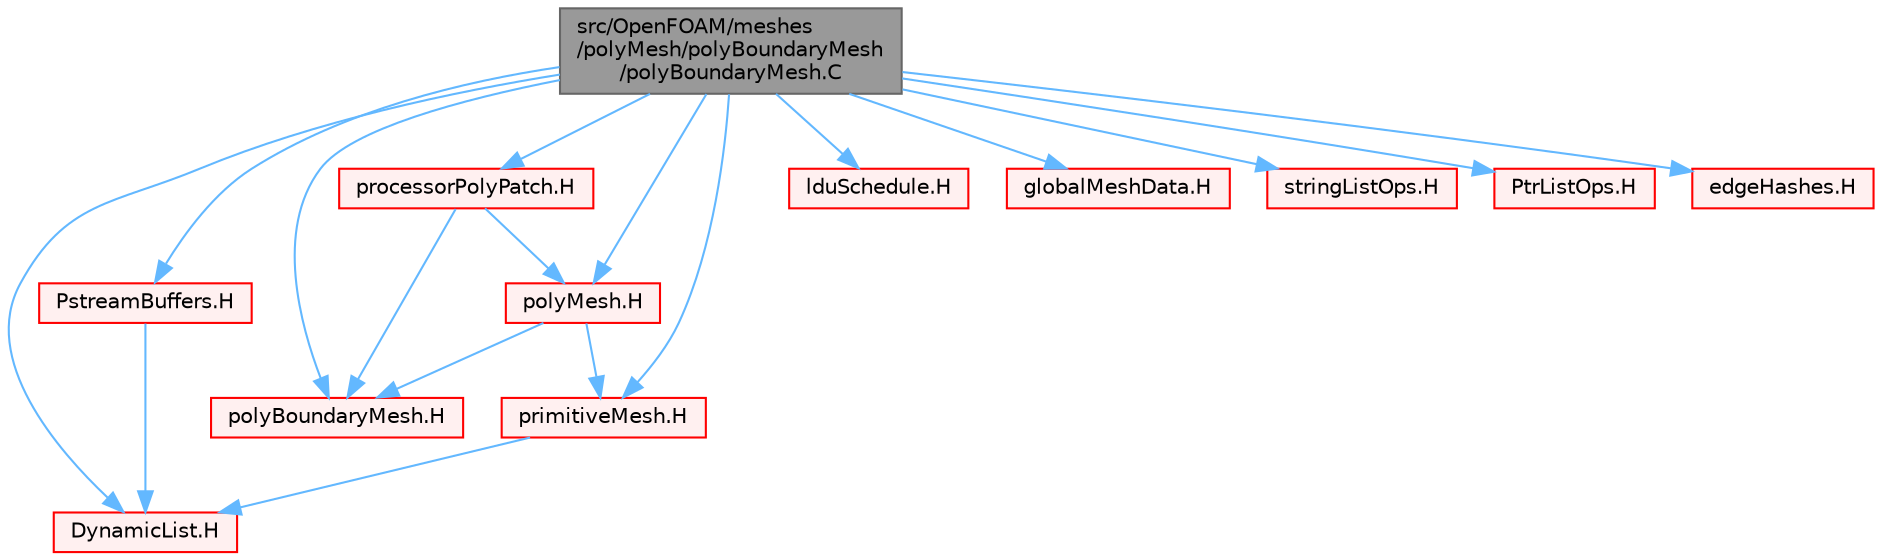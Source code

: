 digraph "src/OpenFOAM/meshes/polyMesh/polyBoundaryMesh/polyBoundaryMesh.C"
{
 // LATEX_PDF_SIZE
  bgcolor="transparent";
  edge [fontname=Helvetica,fontsize=10,labelfontname=Helvetica,labelfontsize=10];
  node [fontname=Helvetica,fontsize=10,shape=box,height=0.2,width=0.4];
  Node1 [id="Node000001",label="src/OpenFOAM/meshes\l/polyMesh/polyBoundaryMesh\l/polyBoundaryMesh.C",height=0.2,width=0.4,color="gray40", fillcolor="grey60", style="filled", fontcolor="black",tooltip=" "];
  Node1 -> Node2 [id="edge1_Node000001_Node000002",color="steelblue1",style="solid",tooltip=" "];
  Node2 [id="Node000002",label="polyBoundaryMesh.H",height=0.2,width=0.4,color="red", fillcolor="#FFF0F0", style="filled",URL="$polyBoundaryMesh_8H.html",tooltip=" "];
  Node1 -> Node239 [id="edge2_Node000001_Node000239",color="steelblue1",style="solid",tooltip=" "];
  Node239 [id="Node000239",label="polyMesh.H",height=0.2,width=0.4,color="red", fillcolor="#FFF0F0", style="filled",URL="$polyMesh_8H.html",tooltip=" "];
  Node239 -> Node244 [id="edge3_Node000239_Node000244",color="steelblue1",style="solid",tooltip=" "];
  Node244 [id="Node000244",label="primitiveMesh.H",height=0.2,width=0.4,color="red", fillcolor="#FFF0F0", style="filled",URL="$primitiveMesh_8H.html",tooltip=" "];
  Node244 -> Node174 [id="edge4_Node000244_Node000174",color="steelblue1",style="solid",tooltip=" "];
  Node174 [id="Node000174",label="DynamicList.H",height=0.2,width=0.4,color="red", fillcolor="#FFF0F0", style="filled",URL="$DynamicList_8H.html",tooltip=" "];
  Node239 -> Node2 [id="edge5_Node000239_Node000002",color="steelblue1",style="solid",tooltip=" "];
  Node1 -> Node244 [id="edge6_Node000001_Node000244",color="steelblue1",style="solid",tooltip=" "];
  Node1 -> Node279 [id="edge7_Node000001_Node000279",color="steelblue1",style="solid",tooltip=" "];
  Node279 [id="Node000279",label="processorPolyPatch.H",height=0.2,width=0.4,color="red", fillcolor="#FFF0F0", style="filled",URL="$processorPolyPatch_8H.html",tooltip=" "];
  Node279 -> Node2 [id="edge8_Node000279_Node000002",color="steelblue1",style="solid",tooltip=" "];
  Node279 -> Node239 [id="edge9_Node000279_Node000239",color="steelblue1",style="solid",tooltip=" "];
  Node1 -> Node285 [id="edge10_Node000001_Node000285",color="steelblue1",style="solid",tooltip=" "];
  Node285 [id="Node000285",label="PstreamBuffers.H",height=0.2,width=0.4,color="red", fillcolor="#FFF0F0", style="filled",URL="$PstreamBuffers_8H.html",tooltip=" "];
  Node285 -> Node174 [id="edge11_Node000285_Node000174",color="steelblue1",style="solid",tooltip=" "];
  Node1 -> Node287 [id="edge12_Node000001_Node000287",color="steelblue1",style="solid",tooltip=" "];
  Node287 [id="Node000287",label="lduSchedule.H",height=0.2,width=0.4,color="red", fillcolor="#FFF0F0", style="filled",URL="$lduSchedule_8H.html",tooltip=" "];
  Node1 -> Node288 [id="edge13_Node000001_Node000288",color="steelblue1",style="solid",tooltip=" "];
  Node288 [id="Node000288",label="globalMeshData.H",height=0.2,width=0.4,color="red", fillcolor="#FFF0F0", style="filled",URL="$globalMeshData_8H.html",tooltip=" "];
  Node1 -> Node243 [id="edge14_Node000001_Node000243",color="steelblue1",style="solid",tooltip=" "];
  Node243 [id="Node000243",label="stringListOps.H",height=0.2,width=0.4,color="red", fillcolor="#FFF0F0", style="filled",URL="$stringListOps_8H.html",tooltip="Operations on lists of strings."];
  Node1 -> Node174 [id="edge15_Node000001_Node000174",color="steelblue1",style="solid",tooltip=" "];
  Node1 -> Node291 [id="edge16_Node000001_Node000291",color="steelblue1",style="solid",tooltip=" "];
  Node291 [id="Node000291",label="PtrListOps.H",height=0.2,width=0.4,color="red", fillcolor="#FFF0F0", style="filled",URL="$PtrListOps_8H.html",tooltip="Functions to operate on Pointer Lists."];
  Node1 -> Node293 [id="edge17_Node000001_Node000293",color="steelblue1",style="solid",tooltip=" "];
  Node293 [id="Node000293",label="edgeHashes.H",height=0.2,width=0.4,color="red", fillcolor="#FFF0F0", style="filled",URL="$edgeHashes_8H.html",tooltip=" "];
}
